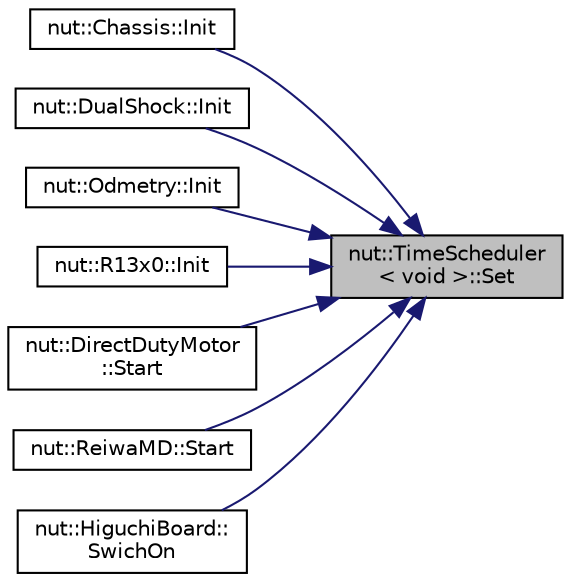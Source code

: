 digraph "nut::TimeScheduler&lt; void &gt;::Set"
{
 // LATEX_PDF_SIZE
  edge [fontname="Helvetica",fontsize="10",labelfontname="Helvetica",labelfontsize="10"];
  node [fontname="Helvetica",fontsize="10",shape=record];
  rankdir="RL";
  Node1 [label="nut::TimeScheduler\l\< void \>::Set",height=0.2,width=0.4,color="black", fillcolor="grey75", style="filled", fontcolor="black",tooltip="スケジューラのセット"];
  Node1 -> Node2 [dir="back",color="midnightblue",fontsize="10",style="solid",fontname="Helvetica"];
  Node2 [label="nut::Chassis::Init",height=0.2,width=0.4,color="black", fillcolor="white", style="filled",URL="$d9/dc6/classnut_1_1_chassis.html#a653aa9e412fc444fc58469e6c149adb8",tooltip="初期化関数"];
  Node1 -> Node3 [dir="back",color="midnightblue",fontsize="10",style="solid",fontname="Helvetica"];
  Node3 [label="nut::DualShock::Init",height=0.2,width=0.4,color="black", fillcolor="white", style="filled",URL="$d6/de4/classnut_1_1_dual_shock.html#af49ef1cb54dec89e2ef89a4ac64dd89c",tooltip="初期化関数"];
  Node1 -> Node4 [dir="back",color="midnightblue",fontsize="10",style="solid",fontname="Helvetica"];
  Node4 [label="nut::Odmetry::Init",height=0.2,width=0.4,color="black", fillcolor="white", style="filled",URL="$d6/dcf/classnut_1_1_odmetry.html#af9e6a370effc658cf3c9a15414427a1d",tooltip="初期化関数"];
  Node1 -> Node5 [dir="back",color="midnightblue",fontsize="10",style="solid",fontname="Helvetica"];
  Node5 [label="nut::R13x0::Init",height=0.2,width=0.4,color="black", fillcolor="white", style="filled",URL="$dc/d33/classnut_1_1_r13x0.html#ae44f30192ed37ef39bfa74bf027c1132",tooltip="初期化関数"];
  Node1 -> Node6 [dir="back",color="midnightblue",fontsize="10",style="solid",fontname="Helvetica"];
  Node6 [label="nut::DirectDutyMotor\l::Start",height=0.2,width=0.4,color="black", fillcolor="white", style="filled",URL="$db/d01/classnut_1_1_direct_duty_motor.html#a43f58efac3d741ac93c401fd6606a223",tooltip="制御スタート"];
  Node1 -> Node7 [dir="back",color="midnightblue",fontsize="10",style="solid",fontname="Helvetica"];
  Node7 [label="nut::ReiwaMD::Start",height=0.2,width=0.4,color="black", fillcolor="white", style="filled",URL="$df/da1/classnut_1_1_reiwa_m_d.html#a32c6b67e93487f574e606eec8a97a6e7",tooltip="制御スタート"];
  Node1 -> Node8 [dir="back",color="midnightblue",fontsize="10",style="solid",fontname="Helvetica"];
  Node8 [label="nut::HiguchiBoard::\lSwichOn",height=0.2,width=0.4,color="black", fillcolor="white", style="filled",URL="$de/d8a/classnut_1_1_higuchi_board.html#ac05616c3bccd7411718691ab20ea1975",tooltip="電源スイッチオン"];
}
